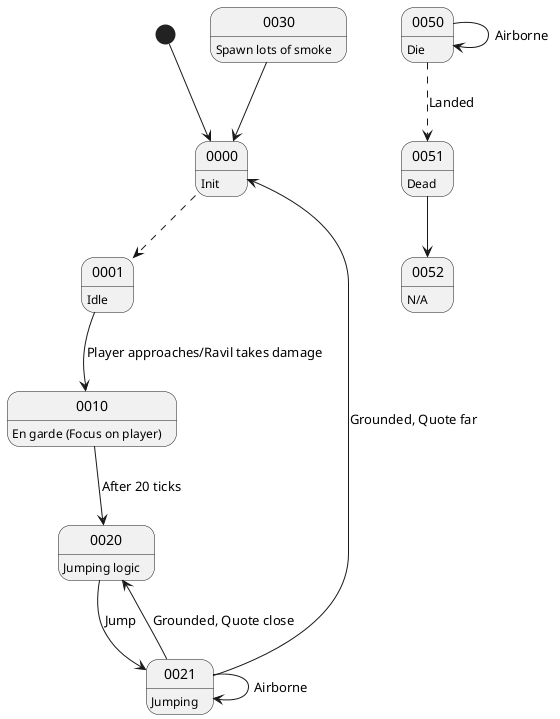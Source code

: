 @startuml Npc 0115 - Ravil
[*] --> 0000
0000 : Init
0000 -[dashed]-> 0001

0001: Idle
0001 --> 0010 : Player approaches/Ravil takes damage

0010: En garde (Focus on player)
0010 --> 0020 : After 20 ticks

0020: Jumping logic
0020 --> 0021 : Jump

0021: Jumping
0021 --> 0021 : Airborne
0021 --> 0020 : Grounded, Quote close
0021 --> 0000 : Grounded, Quote far

0030 : Spawn lots of smoke
0030 --> 0000

0050: Die
0050 --> 0050 : Airborne
0050 -[dashed]-> 0051 : Landed

0051: Dead
0051 --> 0052

0052: N/A

@enduml